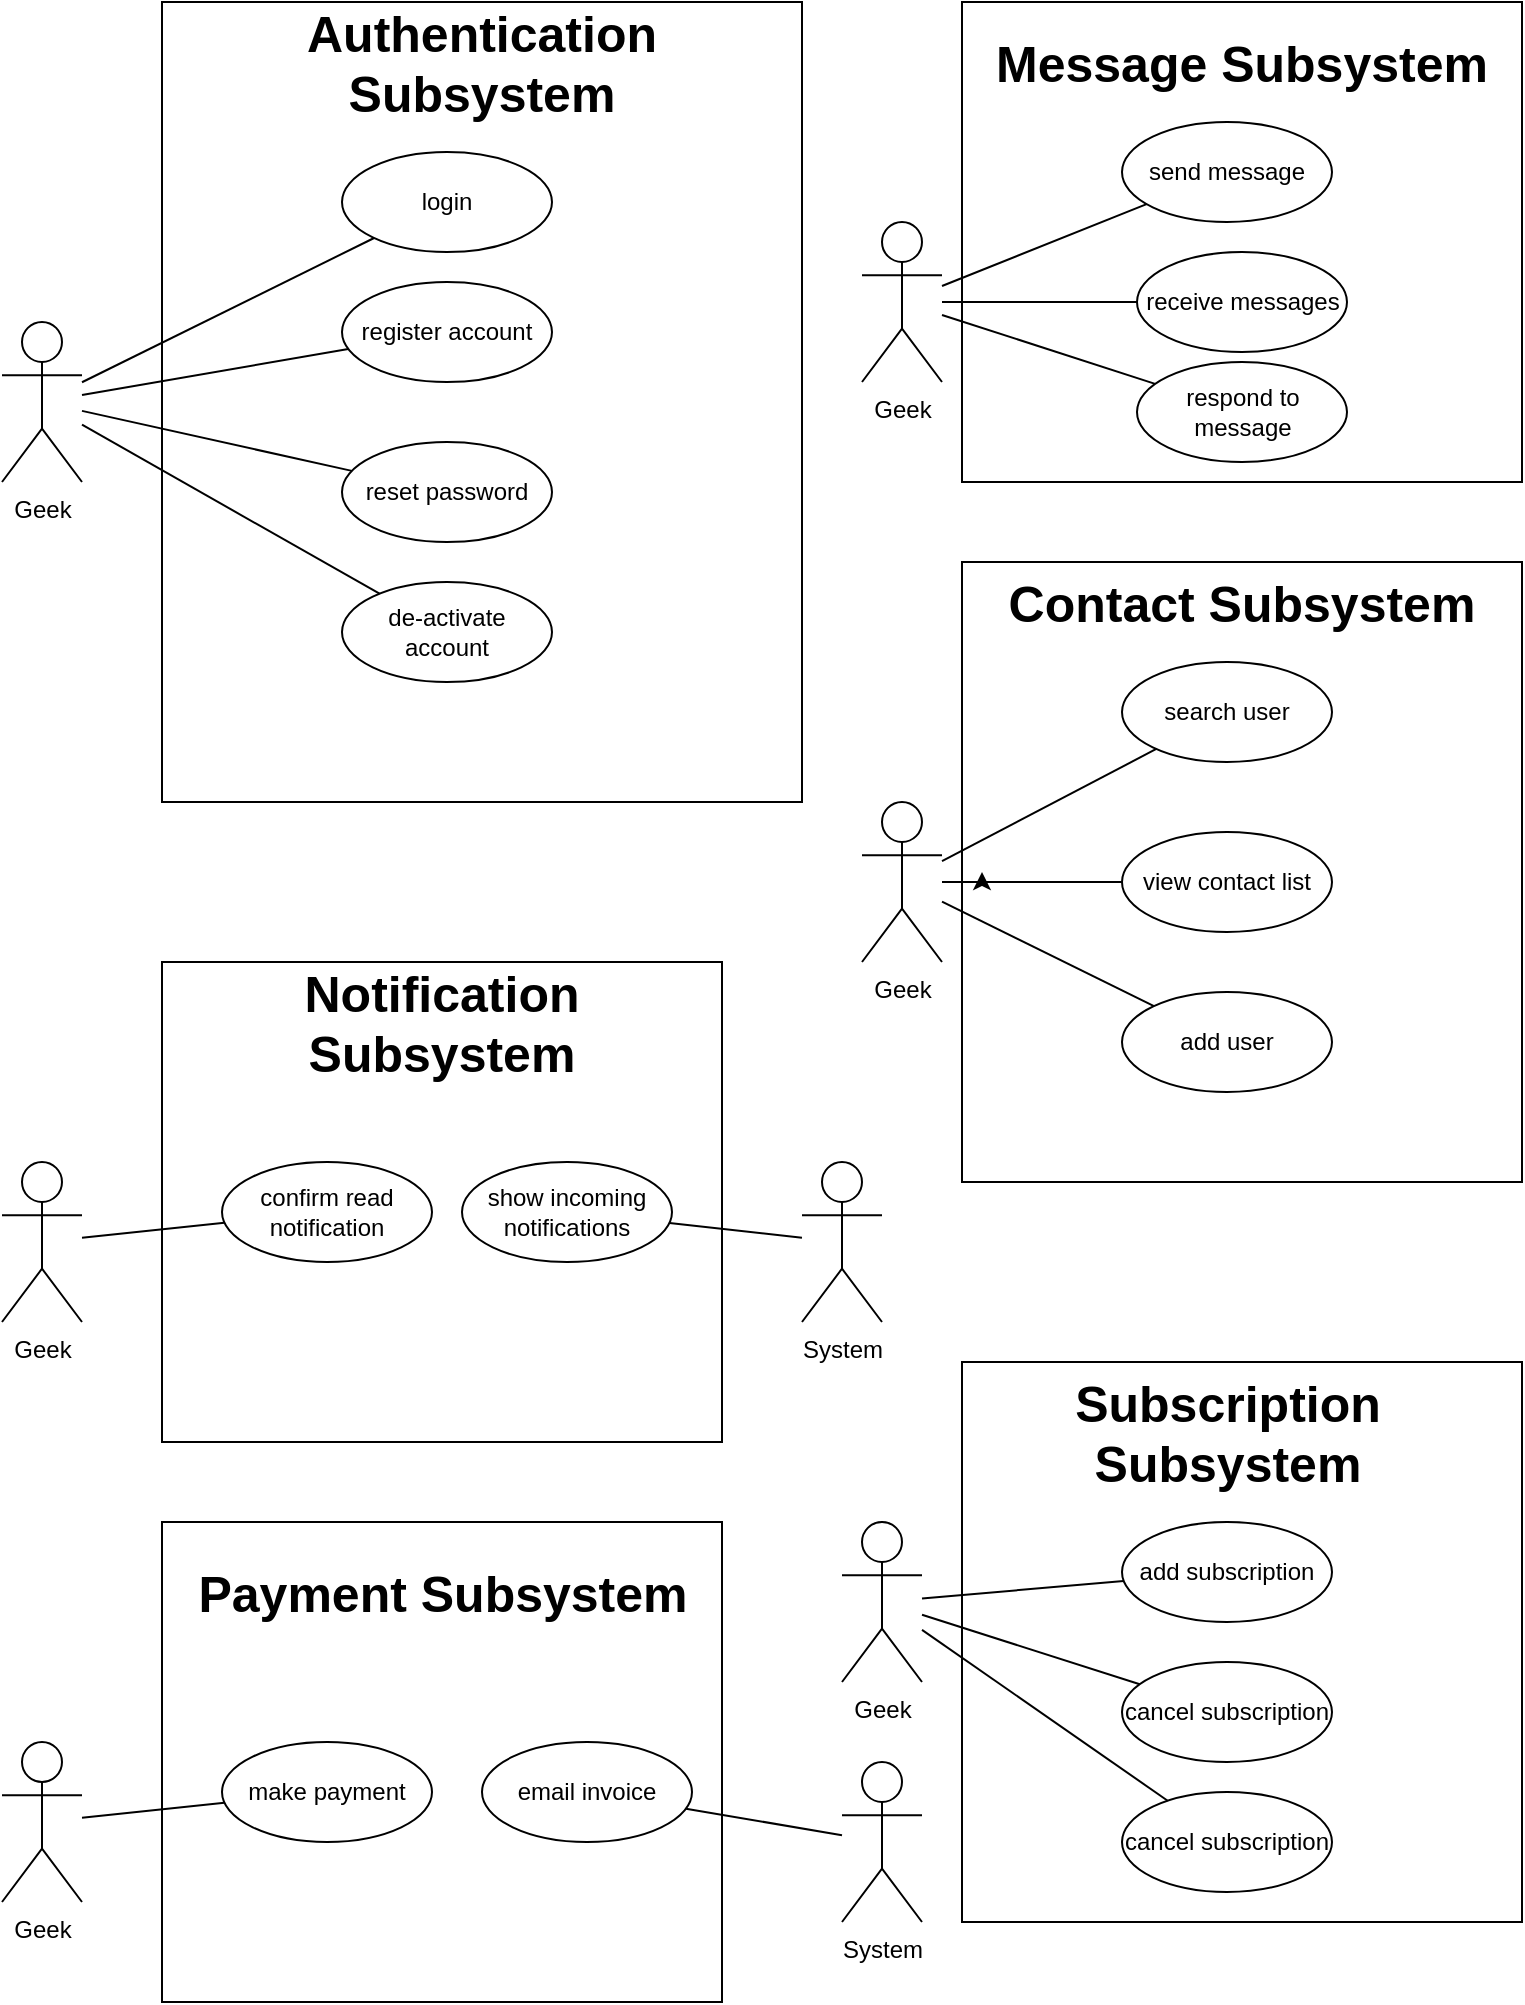 <mxfile version="21.6.8" type="github">
  <diagram name="Page-1" id="BcuHtij7SmprYAdtlG73">
    <mxGraphModel dx="1240" dy="653" grid="1" gridSize="10" guides="1" tooltips="1" connect="1" arrows="1" fold="1" page="1" pageScale="1" pageWidth="827" pageHeight="1169" math="0" shadow="0">
      <root>
        <mxCell id="0" />
        <mxCell id="1" parent="0" />
        <mxCell id="sUgzBrOZ4JpD-UTKyHjk-3" value="" style="rounded=0;whiteSpace=wrap;html=1;" vertex="1" parent="1">
          <mxGeometry x="120" y="40" width="320" height="400" as="geometry" />
        </mxCell>
        <mxCell id="sUgzBrOZ4JpD-UTKyHjk-4" value="Authentication Subsystem" style="text;html=1;strokeColor=none;fillColor=none;align=center;verticalAlign=middle;whiteSpace=wrap;rounded=0;fontSize=25;fontStyle=1" vertex="1" parent="1">
          <mxGeometry x="155" y="55" width="250" height="30" as="geometry" />
        </mxCell>
        <mxCell id="sUgzBrOZ4JpD-UTKyHjk-5" value="Geek" style="shape=umlActor;verticalLabelPosition=bottom;verticalAlign=top;html=1;outlineConnect=0;" vertex="1" parent="1">
          <mxGeometry x="40" y="200" width="40" height="80" as="geometry" />
        </mxCell>
        <mxCell id="sUgzBrOZ4JpD-UTKyHjk-7" value="login" style="ellipse;whiteSpace=wrap;html=1;" vertex="1" parent="1">
          <mxGeometry x="210" y="115" width="105" height="50" as="geometry" />
        </mxCell>
        <mxCell id="sUgzBrOZ4JpD-UTKyHjk-9" value="register account" style="ellipse;whiteSpace=wrap;html=1;" vertex="1" parent="1">
          <mxGeometry x="210" y="180" width="105" height="50" as="geometry" />
        </mxCell>
        <mxCell id="sUgzBrOZ4JpD-UTKyHjk-10" value="reset password" style="ellipse;whiteSpace=wrap;html=1;" vertex="1" parent="1">
          <mxGeometry x="210" y="260" width="105" height="50" as="geometry" />
        </mxCell>
        <mxCell id="sUgzBrOZ4JpD-UTKyHjk-12" value="de-activate account" style="ellipse;whiteSpace=wrap;html=1;" vertex="1" parent="1">
          <mxGeometry x="210" y="330" width="105" height="50" as="geometry" />
        </mxCell>
        <mxCell id="sUgzBrOZ4JpD-UTKyHjk-13" value="" style="endArrow=none;html=1;rounded=0;" edge="1" parent="1" source="sUgzBrOZ4JpD-UTKyHjk-5" target="sUgzBrOZ4JpD-UTKyHjk-7">
          <mxGeometry width="50" height="50" relative="1" as="geometry">
            <mxPoint x="90" y="220" as="sourcePoint" />
            <mxPoint x="140" y="170" as="targetPoint" />
          </mxGeometry>
        </mxCell>
        <mxCell id="sUgzBrOZ4JpD-UTKyHjk-14" value="" style="endArrow=none;html=1;rounded=0;" edge="1" parent="1" source="sUgzBrOZ4JpD-UTKyHjk-5" target="sUgzBrOZ4JpD-UTKyHjk-9">
          <mxGeometry width="50" height="50" relative="1" as="geometry">
            <mxPoint x="40" y="130" as="sourcePoint" />
            <mxPoint x="90" y="80" as="targetPoint" />
          </mxGeometry>
        </mxCell>
        <mxCell id="sUgzBrOZ4JpD-UTKyHjk-15" value="" style="endArrow=none;html=1;rounded=0;" edge="1" parent="1" source="sUgzBrOZ4JpD-UTKyHjk-5" target="sUgzBrOZ4JpD-UTKyHjk-10">
          <mxGeometry width="50" height="50" relative="1" as="geometry">
            <mxPoint x="40" y="360" as="sourcePoint" />
            <mxPoint x="90" y="310" as="targetPoint" />
          </mxGeometry>
        </mxCell>
        <mxCell id="sUgzBrOZ4JpD-UTKyHjk-16" value="" style="endArrow=none;html=1;rounded=0;" edge="1" parent="1" source="sUgzBrOZ4JpD-UTKyHjk-5" target="sUgzBrOZ4JpD-UTKyHjk-12">
          <mxGeometry width="50" height="50" relative="1" as="geometry">
            <mxPoint x="50" y="380" as="sourcePoint" />
            <mxPoint x="100" y="330" as="targetPoint" />
          </mxGeometry>
        </mxCell>
        <mxCell id="sUgzBrOZ4JpD-UTKyHjk-17" value="" style="rounded=0;whiteSpace=wrap;html=1;" vertex="1" parent="1">
          <mxGeometry x="520" y="40" width="280" height="240" as="geometry" />
        </mxCell>
        <mxCell id="sUgzBrOZ4JpD-UTKyHjk-18" value="Message Subsystem" style="text;html=1;strokeColor=none;fillColor=none;align=center;verticalAlign=middle;whiteSpace=wrap;rounded=0;fontSize=25;fontStyle=1" vertex="1" parent="1">
          <mxGeometry x="535" y="55" width="250" height="30" as="geometry" />
        </mxCell>
        <mxCell id="sUgzBrOZ4JpD-UTKyHjk-19" value="Geek" style="shape=umlActor;verticalLabelPosition=bottom;verticalAlign=top;html=1;outlineConnect=0;" vertex="1" parent="1">
          <mxGeometry x="470" y="150" width="40" height="80" as="geometry" />
        </mxCell>
        <mxCell id="sUgzBrOZ4JpD-UTKyHjk-20" value="send message" style="ellipse;whiteSpace=wrap;html=1;" vertex="1" parent="1">
          <mxGeometry x="600" y="100" width="105" height="50" as="geometry" />
        </mxCell>
        <mxCell id="sUgzBrOZ4JpD-UTKyHjk-21" value="receive messages" style="ellipse;whiteSpace=wrap;html=1;" vertex="1" parent="1">
          <mxGeometry x="607.5" y="165" width="105" height="50" as="geometry" />
        </mxCell>
        <mxCell id="sUgzBrOZ4JpD-UTKyHjk-24" value="" style="endArrow=none;html=1;rounded=0;" edge="1" parent="1" source="sUgzBrOZ4JpD-UTKyHjk-19" target="sUgzBrOZ4JpD-UTKyHjk-20">
          <mxGeometry width="50" height="50" relative="1" as="geometry">
            <mxPoint x="500" y="220" as="sourcePoint" />
            <mxPoint x="550" y="170" as="targetPoint" />
          </mxGeometry>
        </mxCell>
        <mxCell id="sUgzBrOZ4JpD-UTKyHjk-25" value="" style="endArrow=none;html=1;rounded=0;" edge="1" parent="1" source="sUgzBrOZ4JpD-UTKyHjk-19" target="sUgzBrOZ4JpD-UTKyHjk-21">
          <mxGeometry width="50" height="50" relative="1" as="geometry">
            <mxPoint x="450" y="130" as="sourcePoint" />
            <mxPoint x="500" y="80" as="targetPoint" />
          </mxGeometry>
        </mxCell>
        <mxCell id="sUgzBrOZ4JpD-UTKyHjk-28" value="respond to message" style="ellipse;whiteSpace=wrap;html=1;" vertex="1" parent="1">
          <mxGeometry x="607.5" y="220" width="105" height="50" as="geometry" />
        </mxCell>
        <mxCell id="sUgzBrOZ4JpD-UTKyHjk-29" value="" style="endArrow=none;html=1;rounded=0;" edge="1" parent="1" source="sUgzBrOZ4JpD-UTKyHjk-19" target="sUgzBrOZ4JpD-UTKyHjk-28">
          <mxGeometry width="50" height="50" relative="1" as="geometry">
            <mxPoint x="530" y="380" as="sourcePoint" />
            <mxPoint x="580" y="330" as="targetPoint" />
          </mxGeometry>
        </mxCell>
        <mxCell id="sUgzBrOZ4JpD-UTKyHjk-36" value="" style="rounded=0;whiteSpace=wrap;html=1;" vertex="1" parent="1">
          <mxGeometry x="520" y="320" width="280" height="310" as="geometry" />
        </mxCell>
        <mxCell id="sUgzBrOZ4JpD-UTKyHjk-37" value="Contact Subsystem" style="text;html=1;strokeColor=none;fillColor=none;align=center;verticalAlign=middle;whiteSpace=wrap;rounded=0;fontSize=25;fontStyle=1" vertex="1" parent="1">
          <mxGeometry x="535" y="325" width="250" height="30" as="geometry" />
        </mxCell>
        <mxCell id="sUgzBrOZ4JpD-UTKyHjk-48" value="" style="edgeStyle=orthogonalEdgeStyle;rounded=0;orthogonalLoop=1;jettySize=auto;html=1;" edge="1" parent="1" source="sUgzBrOZ4JpD-UTKyHjk-38" target="sUgzBrOZ4JpD-UTKyHjk-36">
          <mxGeometry relative="1" as="geometry" />
        </mxCell>
        <mxCell id="sUgzBrOZ4JpD-UTKyHjk-38" value="Geek" style="shape=umlActor;verticalLabelPosition=bottom;verticalAlign=top;html=1;outlineConnect=0;" vertex="1" parent="1">
          <mxGeometry x="470" y="440" width="40" height="80" as="geometry" />
        </mxCell>
        <mxCell id="sUgzBrOZ4JpD-UTKyHjk-39" value="search user" style="ellipse;whiteSpace=wrap;html=1;" vertex="1" parent="1">
          <mxGeometry x="600" y="370" width="105" height="50" as="geometry" />
        </mxCell>
        <mxCell id="sUgzBrOZ4JpD-UTKyHjk-40" value="view contact list" style="ellipse;whiteSpace=wrap;html=1;" vertex="1" parent="1">
          <mxGeometry x="600" y="455" width="105" height="50" as="geometry" />
        </mxCell>
        <mxCell id="sUgzBrOZ4JpD-UTKyHjk-41" value="" style="endArrow=none;html=1;rounded=0;" edge="1" parent="1" source="sUgzBrOZ4JpD-UTKyHjk-38" target="sUgzBrOZ4JpD-UTKyHjk-39">
          <mxGeometry width="50" height="50" relative="1" as="geometry">
            <mxPoint x="490" y="490" as="sourcePoint" />
            <mxPoint x="540" y="440" as="targetPoint" />
          </mxGeometry>
        </mxCell>
        <mxCell id="sUgzBrOZ4JpD-UTKyHjk-42" value="" style="endArrow=none;html=1;rounded=0;" edge="1" parent="1" source="sUgzBrOZ4JpD-UTKyHjk-38" target="sUgzBrOZ4JpD-UTKyHjk-40">
          <mxGeometry width="50" height="50" relative="1" as="geometry">
            <mxPoint x="440" y="400" as="sourcePoint" />
            <mxPoint x="490" y="350" as="targetPoint" />
          </mxGeometry>
        </mxCell>
        <mxCell id="sUgzBrOZ4JpD-UTKyHjk-43" value="" style="endArrow=none;html=1;rounded=0;" edge="1" parent="1" source="sUgzBrOZ4JpD-UTKyHjk-38" target="sUgzBrOZ4JpD-UTKyHjk-45">
          <mxGeometry width="50" height="50" relative="1" as="geometry">
            <mxPoint x="440" y="630" as="sourcePoint" />
            <mxPoint x="584" y="563" as="targetPoint" />
          </mxGeometry>
        </mxCell>
        <mxCell id="sUgzBrOZ4JpD-UTKyHjk-45" value="add user" style="ellipse;whiteSpace=wrap;html=1;" vertex="1" parent="1">
          <mxGeometry x="600" y="535" width="105" height="50" as="geometry" />
        </mxCell>
        <mxCell id="sUgzBrOZ4JpD-UTKyHjk-50" value="" style="rounded=0;whiteSpace=wrap;html=1;" vertex="1" parent="1">
          <mxGeometry x="120" y="520" width="280" height="240" as="geometry" />
        </mxCell>
        <mxCell id="sUgzBrOZ4JpD-UTKyHjk-51" value="Notification Subsystem" style="text;html=1;strokeColor=none;fillColor=none;align=center;verticalAlign=middle;whiteSpace=wrap;rounded=0;fontSize=25;fontStyle=1" vertex="1" parent="1">
          <mxGeometry x="145" y="535" width="230" height="30" as="geometry" />
        </mxCell>
        <mxCell id="sUgzBrOZ4JpD-UTKyHjk-55" value="show incoming notifications" style="ellipse;whiteSpace=wrap;html=1;" vertex="1" parent="1">
          <mxGeometry x="270" y="620" width="105" height="50" as="geometry" />
        </mxCell>
        <mxCell id="sUgzBrOZ4JpD-UTKyHjk-56" value="System" style="shape=umlActor;verticalLabelPosition=bottom;verticalAlign=top;html=1;outlineConnect=0;" vertex="1" parent="1">
          <mxGeometry x="440" y="620" width="40" height="80" as="geometry" />
        </mxCell>
        <mxCell id="sUgzBrOZ4JpD-UTKyHjk-57" value="" style="endArrow=none;html=1;rounded=0;" edge="1" parent="1" source="sUgzBrOZ4JpD-UTKyHjk-55" target="sUgzBrOZ4JpD-UTKyHjk-56">
          <mxGeometry width="50" height="50" relative="1" as="geometry">
            <mxPoint x="270" y="750" as="sourcePoint" />
            <mxPoint x="320" y="700" as="targetPoint" />
          </mxGeometry>
        </mxCell>
        <mxCell id="sUgzBrOZ4JpD-UTKyHjk-58" value="confirm read notification" style="ellipse;whiteSpace=wrap;html=1;" vertex="1" parent="1">
          <mxGeometry x="150" y="620" width="105" height="50" as="geometry" />
        </mxCell>
        <mxCell id="sUgzBrOZ4JpD-UTKyHjk-59" value="Geek" style="shape=umlActor;verticalLabelPosition=bottom;verticalAlign=top;html=1;outlineConnect=0;" vertex="1" parent="1">
          <mxGeometry x="40" y="620" width="40" height="80" as="geometry" />
        </mxCell>
        <mxCell id="sUgzBrOZ4JpD-UTKyHjk-60" value="" style="endArrow=none;html=1;rounded=0;" edge="1" parent="1" source="sUgzBrOZ4JpD-UTKyHjk-59" target="sUgzBrOZ4JpD-UTKyHjk-58">
          <mxGeometry width="50" height="50" relative="1" as="geometry">
            <mxPoint x="20" y="600" as="sourcePoint" />
            <mxPoint x="70" y="550" as="targetPoint" />
          </mxGeometry>
        </mxCell>
        <mxCell id="sUgzBrOZ4JpD-UTKyHjk-62" value="" style="rounded=0;whiteSpace=wrap;html=1;" vertex="1" parent="1">
          <mxGeometry x="520" y="720" width="280" height="280" as="geometry" />
        </mxCell>
        <mxCell id="sUgzBrOZ4JpD-UTKyHjk-63" value="Subscription Subsystem" style="text;html=1;strokeColor=none;fillColor=none;align=center;verticalAlign=middle;whiteSpace=wrap;rounded=0;fontSize=25;fontStyle=1" vertex="1" parent="1">
          <mxGeometry x="537.5" y="740" width="230" height="30" as="geometry" />
        </mxCell>
        <mxCell id="sUgzBrOZ4JpD-UTKyHjk-65" value="add subscription" style="ellipse;whiteSpace=wrap;html=1;" vertex="1" parent="1">
          <mxGeometry x="600" y="800" width="105" height="50" as="geometry" />
        </mxCell>
        <mxCell id="sUgzBrOZ4JpD-UTKyHjk-66" value="Geek" style="shape=umlActor;verticalLabelPosition=bottom;verticalAlign=top;html=1;outlineConnect=0;" vertex="1" parent="1">
          <mxGeometry x="460" y="800" width="40" height="80" as="geometry" />
        </mxCell>
        <mxCell id="sUgzBrOZ4JpD-UTKyHjk-68" value="cancel subscription" style="ellipse;whiteSpace=wrap;html=1;" vertex="1" parent="1">
          <mxGeometry x="600" y="870" width="105" height="50" as="geometry" />
        </mxCell>
        <mxCell id="sUgzBrOZ4JpD-UTKyHjk-69" value="" style="endArrow=none;html=1;rounded=0;" edge="1" parent="1" source="sUgzBrOZ4JpD-UTKyHjk-66" target="sUgzBrOZ4JpD-UTKyHjk-65">
          <mxGeometry width="50" height="50" relative="1" as="geometry">
            <mxPoint x="570" y="890" as="sourcePoint" />
            <mxPoint x="620" y="840" as="targetPoint" />
          </mxGeometry>
        </mxCell>
        <mxCell id="sUgzBrOZ4JpD-UTKyHjk-70" value="" style="endArrow=none;html=1;rounded=0;" edge="1" parent="1" source="sUgzBrOZ4JpD-UTKyHjk-66" target="sUgzBrOZ4JpD-UTKyHjk-68">
          <mxGeometry width="50" height="50" relative="1" as="geometry">
            <mxPoint x="820" y="860" as="sourcePoint" />
            <mxPoint x="870" y="810" as="targetPoint" />
          </mxGeometry>
        </mxCell>
        <mxCell id="sUgzBrOZ4JpD-UTKyHjk-71" value="" style="rounded=0;whiteSpace=wrap;html=1;" vertex="1" parent="1">
          <mxGeometry x="120" y="800" width="280" height="240" as="geometry" />
        </mxCell>
        <mxCell id="sUgzBrOZ4JpD-UTKyHjk-72" value="Payment Subsystem" style="text;html=1;strokeColor=none;fillColor=none;align=center;verticalAlign=middle;whiteSpace=wrap;rounded=0;fontSize=25;fontStyle=1" vertex="1" parent="1">
          <mxGeometry x="127.5" y="820" width="265" height="30" as="geometry" />
        </mxCell>
        <mxCell id="sUgzBrOZ4JpD-UTKyHjk-73" value="make payment" style="ellipse;whiteSpace=wrap;html=1;" vertex="1" parent="1">
          <mxGeometry x="150" y="910" width="105" height="50" as="geometry" />
        </mxCell>
        <mxCell id="sUgzBrOZ4JpD-UTKyHjk-74" value="Geek" style="shape=umlActor;verticalLabelPosition=bottom;verticalAlign=top;html=1;outlineConnect=0;" vertex="1" parent="1">
          <mxGeometry x="40" y="910" width="40" height="80" as="geometry" />
        </mxCell>
        <mxCell id="sUgzBrOZ4JpD-UTKyHjk-76" value="" style="endArrow=none;html=1;rounded=0;" edge="1" parent="1" source="sUgzBrOZ4JpD-UTKyHjk-74" target="sUgzBrOZ4JpD-UTKyHjk-73">
          <mxGeometry width="50" height="50" relative="1" as="geometry">
            <mxPoint x="520" y="600" as="sourcePoint" />
            <mxPoint x="570" y="550" as="targetPoint" />
          </mxGeometry>
        </mxCell>
        <mxCell id="sUgzBrOZ4JpD-UTKyHjk-84" value="System" style="shape=umlActor;verticalLabelPosition=bottom;verticalAlign=top;html=1;outlineConnect=0;" vertex="1" parent="1">
          <mxGeometry x="460" y="920" width="40" height="80" as="geometry" />
        </mxCell>
        <mxCell id="sUgzBrOZ4JpD-UTKyHjk-85" value="email invoice" style="ellipse;whiteSpace=wrap;html=1;" vertex="1" parent="1">
          <mxGeometry x="280" y="910" width="105" height="50" as="geometry" />
        </mxCell>
        <mxCell id="sUgzBrOZ4JpD-UTKyHjk-86" value="" style="endArrow=none;html=1;rounded=0;" edge="1" parent="1" source="sUgzBrOZ4JpD-UTKyHjk-85" target="sUgzBrOZ4JpD-UTKyHjk-84">
          <mxGeometry width="50" height="50" relative="1" as="geometry">
            <mxPoint x="320" y="1070" as="sourcePoint" />
            <mxPoint x="370" y="1020" as="targetPoint" />
          </mxGeometry>
        </mxCell>
        <mxCell id="sUgzBrOZ4JpD-UTKyHjk-87" value="cancel subscription" style="ellipse;whiteSpace=wrap;html=1;" vertex="1" parent="1">
          <mxGeometry x="600" y="935" width="105" height="50" as="geometry" />
        </mxCell>
        <mxCell id="sUgzBrOZ4JpD-UTKyHjk-88" value="" style="endArrow=none;html=1;rounded=0;" edge="1" parent="1" source="sUgzBrOZ4JpD-UTKyHjk-66" target="sUgzBrOZ4JpD-UTKyHjk-87">
          <mxGeometry width="50" height="50" relative="1" as="geometry">
            <mxPoint x="491" y="900" as="sourcePoint" />
            <mxPoint x="600" y="935" as="targetPoint" />
          </mxGeometry>
        </mxCell>
      </root>
    </mxGraphModel>
  </diagram>
</mxfile>
